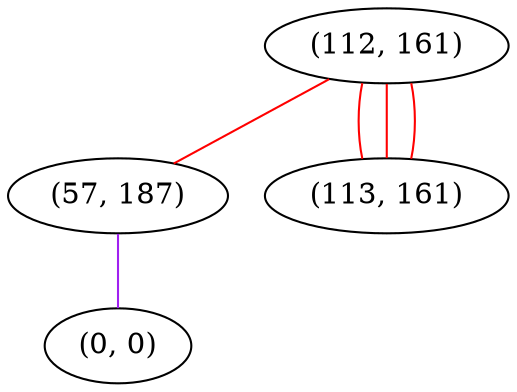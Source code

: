 graph "" {
"(112, 161)";
"(57, 187)";
"(113, 161)";
"(0, 0)";
"(112, 161)" -- "(57, 187)"  [color=red, key=0, weight=1];
"(112, 161)" -- "(113, 161)"  [color=red, key=0, weight=1];
"(112, 161)" -- "(113, 161)"  [color=red, key=1, weight=1];
"(112, 161)" -- "(113, 161)"  [color=red, key=2, weight=1];
"(57, 187)" -- "(0, 0)"  [color=purple, key=0, weight=4];
}
